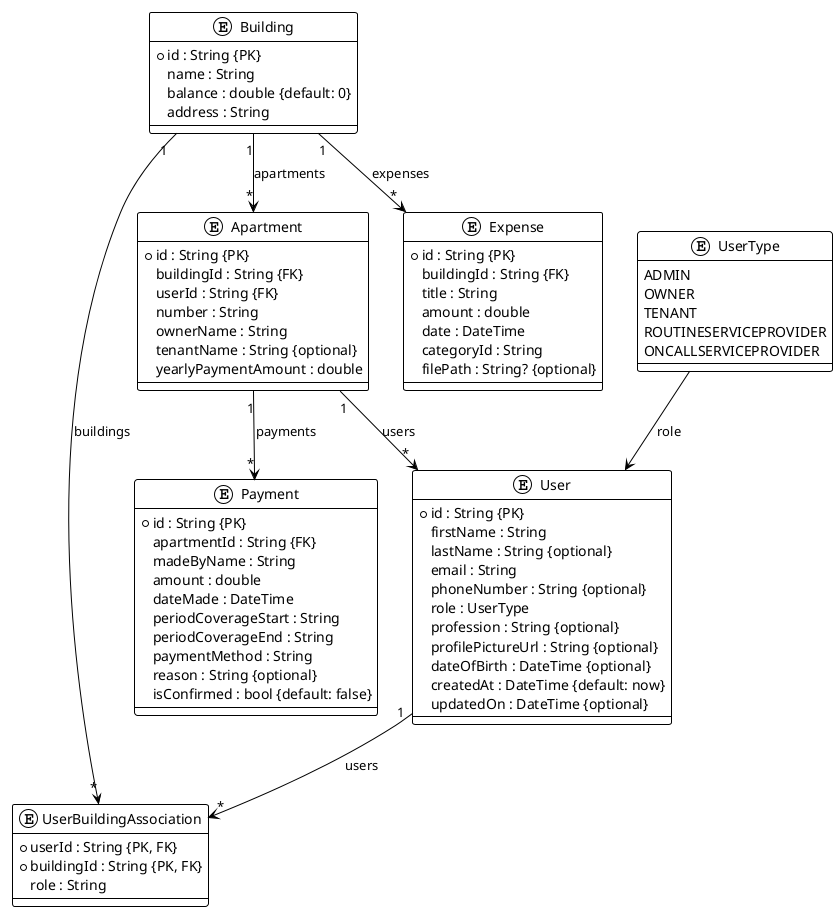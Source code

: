 @startuml
!theme plain

entity "User" as User {
  +id : String {PK}
  firstName : String
  lastName : String {optional}
  email : String
  phoneNumber : String {optional}
  role : UserType
  profession : String {optional}
  profilePictureUrl : String {optional}
  dateOfBirth : DateTime {optional}
  createdAt : DateTime {default: now}
  updatedOn : DateTime {optional}
}

entity "Building" as Building {
  +id : String {PK}
  name : String
  balance : double {default: 0}
  address : String
}

entity "UserBuildingAssociation" as UserBuildingAssociation {
  +userId : String {PK, FK}
  +buildingId : String {PK, FK}
  role : String
}

entity "Apartment" as Apartment {
  +id : String {PK}
  buildingId : String {FK}
  userId : String {FK}
  number : String
  ownerName : String
  tenantName : String {optional}
  yearlyPaymentAmount : double
}

entity "Expense" as Expense {
  +id : String {PK}
  buildingId : String {FK}
  title : String
  amount : double
  date : DateTime
  categoryId : String
  filePath : String? {optional}
}

entity "Payment" as Payment {
  +id : String {PK}
  apartmentId : String {FK}
  madeByName : String
  amount : double
  dateMade : DateTime
  periodCoverageStart : String
  periodCoverageEnd : String
  paymentMethod : String
  reason : String {optional}
  isConfirmed : bool {default: false}
}

enum UserType {
  ADMIN
  OWNER
  TENANT
  ROUTINESERVICEPROVIDER
  ONCALLSERVICEPROVIDER
}

UserType --> User : role
User "1" --> "*" UserBuildingAssociation : users
Building "1" --> "*" UserBuildingAssociation : buildings
Building "1" --> "*" Apartment : apartments
Apartment "1" --> "*" Payment : payments
Apartment "1" --> "*" User : users
Building "1" --> "*" Expense : expenses

@enduml